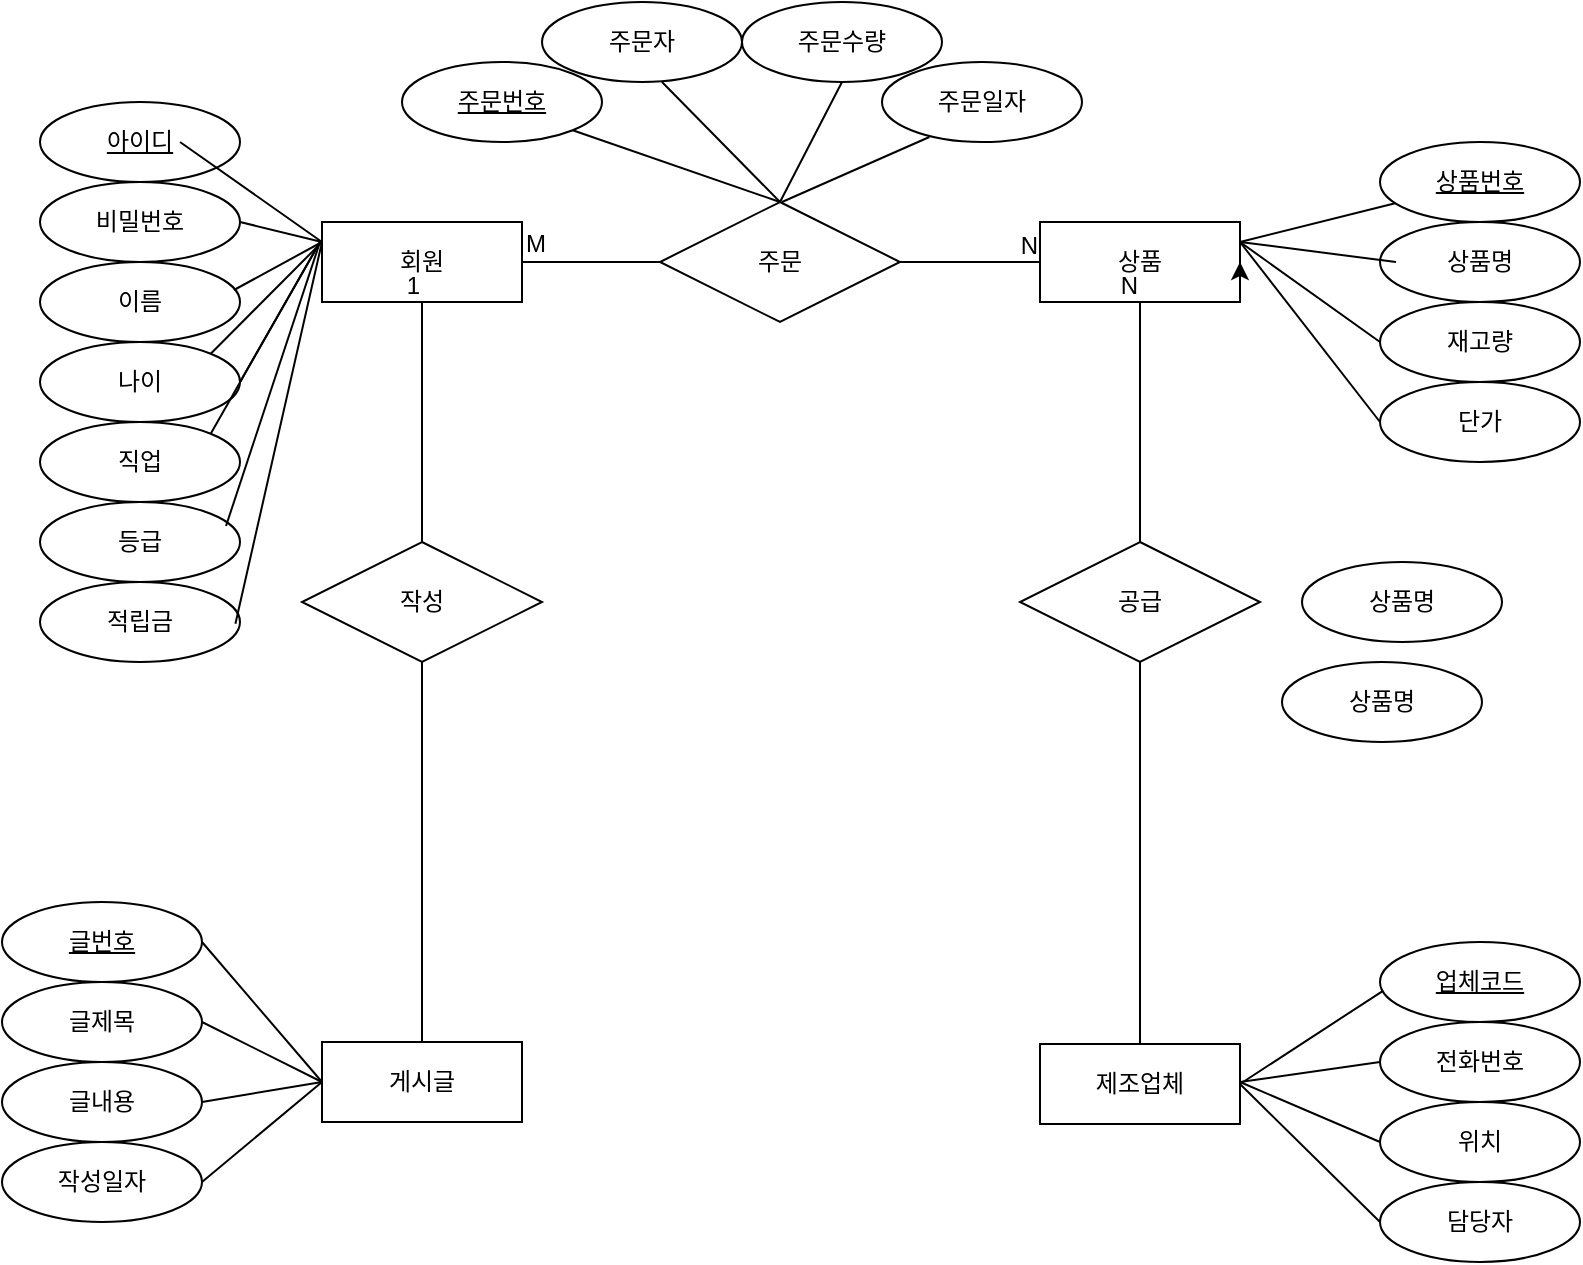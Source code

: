 <mxfile version="23.0.2" type="github" pages="2">
  <diagram name="ERD" id="97ype1f_pI0GPJTApXmA">
    <mxGraphModel dx="1188" dy="1830" grid="1" gridSize="10" guides="1" tooltips="1" connect="1" arrows="1" fold="1" page="1" pageScale="1" pageWidth="827" pageHeight="1169" math="0" shadow="0">
      <root>
        <mxCell id="0" />
        <mxCell id="1" parent="0" />
        <mxCell id="UD8ZDiHIufz1jhvqvWg_-1" value="회원" style="whiteSpace=wrap;html=1;align=center;" vertex="1" parent="1">
          <mxGeometry x="170" y="-10" width="100" height="40" as="geometry" />
        </mxCell>
        <mxCell id="UD8ZDiHIufz1jhvqvWg_-2" value="상품" style="whiteSpace=wrap;html=1;align=center;" vertex="1" parent="1">
          <mxGeometry x="529" y="-10" width="100" height="40" as="geometry" />
        </mxCell>
        <mxCell id="UD8ZDiHIufz1jhvqvWg_-3" value="아이디" style="ellipse;whiteSpace=wrap;html=1;align=center;fontStyle=4;" vertex="1" parent="1">
          <mxGeometry x="29" y="-70" width="100" height="40" as="geometry" />
        </mxCell>
        <mxCell id="UD8ZDiHIufz1jhvqvWg_-4" value="비밀번호" style="ellipse;whiteSpace=wrap;html=1;align=center;" vertex="1" parent="1">
          <mxGeometry x="29" y="-30" width="100" height="40" as="geometry" />
        </mxCell>
        <mxCell id="UD8ZDiHIufz1jhvqvWg_-5" value="이름" style="ellipse;whiteSpace=wrap;html=1;align=center;" vertex="1" parent="1">
          <mxGeometry x="29" y="10" width="100" height="40" as="geometry" />
        </mxCell>
        <mxCell id="UD8ZDiHIufz1jhvqvWg_-6" value="나이" style="ellipse;whiteSpace=wrap;html=1;align=center;" vertex="1" parent="1">
          <mxGeometry x="29" y="50" width="100" height="40" as="geometry" />
        </mxCell>
        <mxCell id="UD8ZDiHIufz1jhvqvWg_-7" value="직업" style="ellipse;whiteSpace=wrap;html=1;align=center;" vertex="1" parent="1">
          <mxGeometry x="29" y="90" width="100" height="40" as="geometry" />
        </mxCell>
        <mxCell id="UD8ZDiHIufz1jhvqvWg_-8" value="등급" style="ellipse;whiteSpace=wrap;html=1;align=center;" vertex="1" parent="1">
          <mxGeometry x="29" y="130" width="100" height="40" as="geometry" />
        </mxCell>
        <mxCell id="UD8ZDiHIufz1jhvqvWg_-9" value="적립금" style="ellipse;whiteSpace=wrap;html=1;align=center;" vertex="1" parent="1">
          <mxGeometry x="29" y="170" width="100" height="40" as="geometry" />
        </mxCell>
        <mxCell id="UD8ZDiHIufz1jhvqvWg_-10" value="상품번호" style="ellipse;whiteSpace=wrap;html=1;align=center;fontStyle=4;" vertex="1" parent="1">
          <mxGeometry x="699" y="-50" width="100" height="40" as="geometry" />
        </mxCell>
        <mxCell id="UD8ZDiHIufz1jhvqvWg_-11" value="상품명" style="ellipse;whiteSpace=wrap;html=1;align=center;" vertex="1" parent="1">
          <mxGeometry x="699" y="-10" width="100" height="40" as="geometry" />
        </mxCell>
        <mxCell id="UD8ZDiHIufz1jhvqvWg_-12" value="재고량" style="ellipse;whiteSpace=wrap;html=1;align=center;" vertex="1" parent="1">
          <mxGeometry x="699" y="30" width="100" height="40" as="geometry" />
        </mxCell>
        <mxCell id="UD8ZDiHIufz1jhvqvWg_-13" value="단가" style="ellipse;whiteSpace=wrap;html=1;align=center;" vertex="1" parent="1">
          <mxGeometry x="699" y="70" width="100" height="40" as="geometry" />
        </mxCell>
        <mxCell id="UD8ZDiHIufz1jhvqvWg_-14" value="" style="endArrow=none;html=1;rounded=0;exitX=1;exitY=0.25;exitDx=0;exitDy=0;" edge="1" parent="1" source="UD8ZDiHIufz1jhvqvWg_-2" target="UD8ZDiHIufz1jhvqvWg_-10">
          <mxGeometry relative="1" as="geometry">
            <mxPoint x="599" y="-20" as="sourcePoint" />
            <mxPoint x="699" y="-40" as="targetPoint" />
          </mxGeometry>
        </mxCell>
        <mxCell id="UD8ZDiHIufz1jhvqvWg_-15" value="" style="endArrow=none;html=1;rounded=0;exitX=1;exitY=0.25;exitDx=0;exitDy=0;" edge="1" parent="1" source="UD8ZDiHIufz1jhvqvWg_-2">
          <mxGeometry relative="1" as="geometry">
            <mxPoint x="629" y="19.5" as="sourcePoint" />
            <mxPoint x="707" y="10" as="targetPoint" />
          </mxGeometry>
        </mxCell>
        <mxCell id="UD8ZDiHIufz1jhvqvWg_-16" value="" style="endArrow=none;html=1;rounded=0;entryX=0;entryY=0.5;entryDx=0;entryDy=0;" edge="1" parent="1" target="UD8ZDiHIufz1jhvqvWg_-12">
          <mxGeometry relative="1" as="geometry">
            <mxPoint x="629" as="sourcePoint" />
            <mxPoint x="717" y="20" as="targetPoint" />
          </mxGeometry>
        </mxCell>
        <mxCell id="UD8ZDiHIufz1jhvqvWg_-17" style="edgeStyle=orthogonalEdgeStyle;rounded=0;orthogonalLoop=1;jettySize=auto;html=1;exitX=1;exitY=0.75;exitDx=0;exitDy=0;entryX=1;entryY=0.5;entryDx=0;entryDy=0;" edge="1" parent="1" source="UD8ZDiHIufz1jhvqvWg_-2" target="UD8ZDiHIufz1jhvqvWg_-2">
          <mxGeometry relative="1" as="geometry" />
        </mxCell>
        <mxCell id="UD8ZDiHIufz1jhvqvWg_-18" value="" style="endArrow=none;html=1;rounded=0;entryX=0;entryY=0.5;entryDx=0;entryDy=0;" edge="1" parent="1" target="UD8ZDiHIufz1jhvqvWg_-13">
          <mxGeometry relative="1" as="geometry">
            <mxPoint x="629" as="sourcePoint" />
            <mxPoint x="709" y="60" as="targetPoint" />
          </mxGeometry>
        </mxCell>
        <mxCell id="UD8ZDiHIufz1jhvqvWg_-19" value="" style="endArrow=none;html=1;rounded=0;entryX=0;entryY=0.25;entryDx=0;entryDy=0;" edge="1" parent="1" target="UD8ZDiHIufz1jhvqvWg_-1">
          <mxGeometry relative="1" as="geometry">
            <mxPoint x="99" y="-50" as="sourcePoint" />
            <mxPoint x="259" y="-50" as="targetPoint" />
          </mxGeometry>
        </mxCell>
        <mxCell id="UD8ZDiHIufz1jhvqvWg_-22" value="" style="endArrow=none;html=1;rounded=0;entryX=0;entryY=0.25;entryDx=0;entryDy=0;exitX=1;exitY=0.5;exitDx=0;exitDy=0;" edge="1" parent="1" source="UD8ZDiHIufz1jhvqvWg_-4" target="UD8ZDiHIufz1jhvqvWg_-1">
          <mxGeometry relative="1" as="geometry">
            <mxPoint x="109" y="-40" as="sourcePoint" />
            <mxPoint x="190" as="targetPoint" />
          </mxGeometry>
        </mxCell>
        <mxCell id="UD8ZDiHIufz1jhvqvWg_-23" value="" style="endArrow=none;html=1;rounded=0;entryX=0;entryY=0.25;entryDx=0;entryDy=0;exitX=0.97;exitY=0.35;exitDx=0;exitDy=0;exitPerimeter=0;" edge="1" parent="1" source="UD8ZDiHIufz1jhvqvWg_-5" target="UD8ZDiHIufz1jhvqvWg_-1">
          <mxGeometry relative="1" as="geometry">
            <mxPoint x="139" as="sourcePoint" />
            <mxPoint x="180" y="10" as="targetPoint" />
          </mxGeometry>
        </mxCell>
        <mxCell id="UD8ZDiHIufz1jhvqvWg_-24" value="" style="endArrow=none;html=1;rounded=0;exitX=1;exitY=0.5;exitDx=0;exitDy=0;" edge="1" parent="1" source="UD8ZDiHIufz1jhvqvWg_-6">
          <mxGeometry relative="1" as="geometry">
            <mxPoint x="136" y="34" as="sourcePoint" />
            <mxPoint x="169" as="targetPoint" />
          </mxGeometry>
        </mxCell>
        <mxCell id="UD8ZDiHIufz1jhvqvWg_-25" value="" style="endArrow=none;html=1;rounded=0;exitX=1;exitY=0;exitDx=0;exitDy=0;" edge="1" parent="1" source="UD8ZDiHIufz1jhvqvWg_-7">
          <mxGeometry relative="1" as="geometry">
            <mxPoint x="139" y="80" as="sourcePoint" />
            <mxPoint x="169" as="targetPoint" />
          </mxGeometry>
        </mxCell>
        <mxCell id="UD8ZDiHIufz1jhvqvWg_-26" value="" style="endArrow=none;html=1;rounded=0;exitX=0.93;exitY=0.3;exitDx=0;exitDy=0;exitPerimeter=0;" edge="1" parent="1" source="UD8ZDiHIufz1jhvqvWg_-8">
          <mxGeometry relative="1" as="geometry">
            <mxPoint x="139" y="120" as="sourcePoint" />
            <mxPoint x="169" as="targetPoint" />
          </mxGeometry>
        </mxCell>
        <mxCell id="UD8ZDiHIufz1jhvqvWg_-27" value="" style="endArrow=none;html=1;rounded=0;entryX=0;entryY=0.25;entryDx=0;entryDy=0;exitX=0.977;exitY=0.522;exitDx=0;exitDy=0;exitPerimeter=0;" edge="1" parent="1" source="UD8ZDiHIufz1jhvqvWg_-9" target="UD8ZDiHIufz1jhvqvWg_-1">
          <mxGeometry relative="1" as="geometry">
            <mxPoint x="139" y="151" as="sourcePoint" />
            <mxPoint x="192" y="41" as="targetPoint" />
          </mxGeometry>
        </mxCell>
        <mxCell id="UD8ZDiHIufz1jhvqvWg_-28" value="제조업체" style="whiteSpace=wrap;html=1;align=center;" vertex="1" parent="1">
          <mxGeometry x="529" y="401" width="100" height="40" as="geometry" />
        </mxCell>
        <mxCell id="UD8ZDiHIufz1jhvqvWg_-29" value="게시글" style="whiteSpace=wrap;html=1;align=center;" vertex="1" parent="1">
          <mxGeometry x="170" y="400" width="100" height="40" as="geometry" />
        </mxCell>
        <mxCell id="UD8ZDiHIufz1jhvqvWg_-30" value="업체코드" style="ellipse;whiteSpace=wrap;html=1;align=center;fontStyle=4;" vertex="1" parent="1">
          <mxGeometry x="699" y="350" width="100" height="40" as="geometry" />
        </mxCell>
        <mxCell id="UD8ZDiHIufz1jhvqvWg_-31" value="전화번호" style="ellipse;whiteSpace=wrap;html=1;align=center;" vertex="1" parent="1">
          <mxGeometry x="699" y="390" width="100" height="40" as="geometry" />
        </mxCell>
        <mxCell id="UD8ZDiHIufz1jhvqvWg_-32" value="위치" style="ellipse;whiteSpace=wrap;html=1;align=center;" vertex="1" parent="1">
          <mxGeometry x="699" y="430" width="100" height="40" as="geometry" />
        </mxCell>
        <mxCell id="UD8ZDiHIufz1jhvqvWg_-35" value="담당자" style="ellipse;whiteSpace=wrap;html=1;align=center;" vertex="1" parent="1">
          <mxGeometry x="699" y="470" width="100" height="40" as="geometry" />
        </mxCell>
        <mxCell id="UD8ZDiHIufz1jhvqvWg_-36" value="글번호" style="ellipse;whiteSpace=wrap;html=1;align=center;fontStyle=4;" vertex="1" parent="1">
          <mxGeometry x="10" y="330" width="100" height="40" as="geometry" />
        </mxCell>
        <mxCell id="UD8ZDiHIufz1jhvqvWg_-37" value="글제목" style="ellipse;whiteSpace=wrap;html=1;align=center;" vertex="1" parent="1">
          <mxGeometry x="10" y="370" width="100" height="40" as="geometry" />
        </mxCell>
        <mxCell id="UD8ZDiHIufz1jhvqvWg_-38" value="글내용" style="ellipse;whiteSpace=wrap;html=1;align=center;" vertex="1" parent="1">
          <mxGeometry x="10" y="410" width="100" height="40" as="geometry" />
        </mxCell>
        <mxCell id="UD8ZDiHIufz1jhvqvWg_-39" value="작성일자" style="ellipse;whiteSpace=wrap;html=1;align=center;" vertex="1" parent="1">
          <mxGeometry x="10" y="450" width="100" height="40" as="geometry" />
        </mxCell>
        <mxCell id="UD8ZDiHIufz1jhvqvWg_-40" value="" style="endArrow=none;html=1;rounded=0;entryX=1;entryY=0.5;entryDx=0;entryDy=0;exitX=0;exitY=0.5;exitDx=0;exitDy=0;" edge="1" parent="1" source="UD8ZDiHIufz1jhvqvWg_-29" target="UD8ZDiHIufz1jhvqvWg_-36">
          <mxGeometry relative="1" as="geometry">
            <mxPoint x="-60" y="420" as="sourcePoint" />
            <mxPoint x="30" y="340" as="targetPoint" />
          </mxGeometry>
        </mxCell>
        <mxCell id="UD8ZDiHIufz1jhvqvWg_-41" value="" style="endArrow=none;html=1;rounded=0;exitX=0;exitY=0.5;exitDx=0;exitDy=0;entryX=1;entryY=0.5;entryDx=0;entryDy=0;" edge="1" parent="1" source="UD8ZDiHIufz1jhvqvWg_-29" target="UD8ZDiHIufz1jhvqvWg_-37">
          <mxGeometry relative="1" as="geometry">
            <mxPoint x="-50" y="420" as="sourcePoint" />
            <mxPoint x="30" y="370" as="targetPoint" />
          </mxGeometry>
        </mxCell>
        <mxCell id="UD8ZDiHIufz1jhvqvWg_-42" value="" style="endArrow=none;html=1;rounded=0;entryX=1;entryY=0.5;entryDx=0;entryDy=0;exitX=0;exitY=0.5;exitDx=0;exitDy=0;" edge="1" parent="1" source="UD8ZDiHIufz1jhvqvWg_-29" target="UD8ZDiHIufz1jhvqvWg_-38">
          <mxGeometry relative="1" as="geometry">
            <mxPoint x="-60" y="420" as="sourcePoint" />
            <mxPoint x="20" y="400" as="targetPoint" />
          </mxGeometry>
        </mxCell>
        <mxCell id="UD8ZDiHIufz1jhvqvWg_-43" value="" style="endArrow=none;html=1;rounded=0;entryX=1;entryY=0.5;entryDx=0;entryDy=0;exitX=0;exitY=0.5;exitDx=0;exitDy=0;" edge="1" parent="1" source="UD8ZDiHIufz1jhvqvWg_-29" target="UD8ZDiHIufz1jhvqvWg_-39">
          <mxGeometry relative="1" as="geometry">
            <mxPoint x="-50" y="440" as="sourcePoint" />
            <mxPoint x="20" y="440" as="targetPoint" />
          </mxGeometry>
        </mxCell>
        <mxCell id="UD8ZDiHIufz1jhvqvWg_-44" value="" style="endArrow=none;html=1;rounded=0;exitX=0.015;exitY=0.61;exitDx=0;exitDy=0;entryX=1;entryY=0.5;entryDx=0;entryDy=0;exitPerimeter=0;" edge="1" parent="1" source="UD8ZDiHIufz1jhvqvWg_-30" target="UD8ZDiHIufz1jhvqvWg_-28">
          <mxGeometry relative="1" as="geometry">
            <mxPoint x="789" y="370.0" as="sourcePoint" />
            <mxPoint x="830" y="416" as="targetPoint" />
          </mxGeometry>
        </mxCell>
        <mxCell id="UD8ZDiHIufz1jhvqvWg_-45" value="" style="endArrow=none;html=1;rounded=0;exitX=0;exitY=0.5;exitDx=0;exitDy=0;" edge="1" parent="1" source="UD8ZDiHIufz1jhvqvWg_-31">
          <mxGeometry relative="1" as="geometry">
            <mxPoint x="789" y="410.0" as="sourcePoint" />
            <mxPoint x="629" y="420" as="targetPoint" />
          </mxGeometry>
        </mxCell>
        <mxCell id="UD8ZDiHIufz1jhvqvWg_-46" value="" style="endArrow=none;html=1;rounded=0;" edge="1" parent="1">
          <mxGeometry relative="1" as="geometry">
            <mxPoint x="699" y="450" as="sourcePoint" />
            <mxPoint x="629" y="420" as="targetPoint" />
          </mxGeometry>
        </mxCell>
        <mxCell id="UD8ZDiHIufz1jhvqvWg_-47" value="" style="endArrow=none;html=1;rounded=0;exitX=0;exitY=0.5;exitDx=0;exitDy=0;entryX=1;entryY=0.5;entryDx=0;entryDy=0;" edge="1" parent="1" source="UD8ZDiHIufz1jhvqvWg_-35" target="UD8ZDiHIufz1jhvqvWg_-28">
          <mxGeometry relative="1" as="geometry">
            <mxPoint x="789" y="490" as="sourcePoint" />
            <mxPoint x="829" y="450" as="targetPoint" />
          </mxGeometry>
        </mxCell>
        <mxCell id="UD8ZDiHIufz1jhvqvWg_-49" value="" style="endArrow=none;html=1;rounded=0;entryX=0;entryY=0.25;entryDx=0;entryDy=0;exitX=1;exitY=0;exitDx=0;exitDy=0;" edge="1" parent="1" source="UD8ZDiHIufz1jhvqvWg_-6" target="UD8ZDiHIufz1jhvqvWg_-1">
          <mxGeometry relative="1" as="geometry">
            <mxPoint x="136" y="34" as="sourcePoint" />
            <mxPoint x="180" y="10" as="targetPoint" />
          </mxGeometry>
        </mxCell>
        <mxCell id="UD8ZDiHIufz1jhvqvWg_-51" value="" style="endArrow=none;html=1;rounded=0;exitX=1;exitY=0.5;exitDx=0;exitDy=0;entryX=0;entryY=0.5;entryDx=0;entryDy=0;" edge="1" parent="1" source="UD8ZDiHIufz1jhvqvWg_-1" target="UD8ZDiHIufz1jhvqvWg_-2">
          <mxGeometry relative="1" as="geometry">
            <mxPoint x="339" y="100" as="sourcePoint" />
            <mxPoint x="499" y="100" as="targetPoint" />
          </mxGeometry>
        </mxCell>
        <mxCell id="UD8ZDiHIufz1jhvqvWg_-52" value="M" style="resizable=0;html=1;whiteSpace=wrap;align=left;verticalAlign=bottom;" connectable="0" vertex="1" parent="UD8ZDiHIufz1jhvqvWg_-51">
          <mxGeometry x="-1" relative="1" as="geometry">
            <mxPoint y="-1" as="offset" />
          </mxGeometry>
        </mxCell>
        <mxCell id="UD8ZDiHIufz1jhvqvWg_-53" value="N" style="resizable=0;html=1;whiteSpace=wrap;align=right;verticalAlign=bottom;" connectable="0" vertex="1" parent="UD8ZDiHIufz1jhvqvWg_-51">
          <mxGeometry x="1" relative="1" as="geometry" />
        </mxCell>
        <mxCell id="UD8ZDiHIufz1jhvqvWg_-50" value="주문" style="shape=rhombus;perimeter=rhombusPerimeter;whiteSpace=wrap;html=1;align=center;" vertex="1" parent="1">
          <mxGeometry x="339" y="-20" width="120" height="60" as="geometry" />
        </mxCell>
        <mxCell id="UD8ZDiHIufz1jhvqvWg_-54" value="" style="endArrow=none;html=1;rounded=0;entryX=0.5;entryY=1;entryDx=0;entryDy=0;exitX=0.5;exitY=0;exitDx=0;exitDy=0;" edge="1" parent="1" source="UD8ZDiHIufz1jhvqvWg_-28" target="UD8ZDiHIufz1jhvqvWg_-2">
          <mxGeometry relative="1" as="geometry">
            <mxPoint x="579" y="330" as="sourcePoint" />
            <mxPoint x="569" y="190" as="targetPoint" />
          </mxGeometry>
        </mxCell>
        <mxCell id="UD8ZDiHIufz1jhvqvWg_-55" value="N" style="resizable=0;html=1;whiteSpace=wrap;align=right;verticalAlign=bottom;" connectable="0" vertex="1" parent="UD8ZDiHIufz1jhvqvWg_-54">
          <mxGeometry x="1" relative="1" as="geometry" />
        </mxCell>
        <mxCell id="UD8ZDiHIufz1jhvqvWg_-57" value="공급" style="shape=rhombus;perimeter=rhombusPerimeter;whiteSpace=wrap;html=1;align=center;" vertex="1" parent="1">
          <mxGeometry x="519" y="150" width="120" height="60" as="geometry" />
        </mxCell>
        <mxCell id="UD8ZDiHIufz1jhvqvWg_-61" value="" style="endArrow=none;html=1;rounded=0;exitX=0.5;exitY=0;exitDx=0;exitDy=0;entryX=0.5;entryY=1;entryDx=0;entryDy=0;" edge="1" parent="1" source="UD8ZDiHIufz1jhvqvWg_-29" target="UD8ZDiHIufz1jhvqvWg_-1">
          <mxGeometry relative="1" as="geometry">
            <mxPoint x="240" y="300" as="sourcePoint" />
            <mxPoint x="400" y="300" as="targetPoint" />
          </mxGeometry>
        </mxCell>
        <mxCell id="UD8ZDiHIufz1jhvqvWg_-62" value="1" style="resizable=0;html=1;whiteSpace=wrap;align=right;verticalAlign=bottom;" connectable="0" vertex="1" parent="UD8ZDiHIufz1jhvqvWg_-61">
          <mxGeometry x="1" relative="1" as="geometry" />
        </mxCell>
        <mxCell id="UD8ZDiHIufz1jhvqvWg_-63" value="작성" style="shape=rhombus;perimeter=rhombusPerimeter;whiteSpace=wrap;html=1;align=center;" vertex="1" parent="1">
          <mxGeometry x="160" y="150" width="120" height="60" as="geometry" />
        </mxCell>
        <mxCell id="UD8ZDiHIufz1jhvqvWg_-66" value="주문번호" style="ellipse;whiteSpace=wrap;html=1;align=center;fontStyle=4;" vertex="1" parent="1">
          <mxGeometry x="210" y="-90" width="100" height="40" as="geometry" />
        </mxCell>
        <mxCell id="UD8ZDiHIufz1jhvqvWg_-67" value="주문자" style="ellipse;whiteSpace=wrap;html=1;align=center;" vertex="1" parent="1">
          <mxGeometry x="280" y="-120" width="100" height="40" as="geometry" />
        </mxCell>
        <mxCell id="UD8ZDiHIufz1jhvqvWg_-68" value="주문일자" style="ellipse;whiteSpace=wrap;html=1;align=center;" vertex="1" parent="1">
          <mxGeometry x="450" y="-90" width="100" height="40" as="geometry" />
        </mxCell>
        <mxCell id="UD8ZDiHIufz1jhvqvWg_-69" value="주문수량" style="ellipse;whiteSpace=wrap;html=1;align=center;" vertex="1" parent="1">
          <mxGeometry x="380" y="-120" width="100" height="40" as="geometry" />
        </mxCell>
        <mxCell id="UD8ZDiHIufz1jhvqvWg_-70" value="" style="endArrow=none;html=1;rounded=0;exitX=1;exitY=1;exitDx=0;exitDy=0;entryX=0.5;entryY=0;entryDx=0;entryDy=0;" edge="1" parent="1" source="UD8ZDiHIufz1jhvqvWg_-66" target="UD8ZDiHIufz1jhvqvWg_-50">
          <mxGeometry relative="1" as="geometry">
            <mxPoint x="290" y="-51" as="sourcePoint" />
            <mxPoint x="368" y="-70" as="targetPoint" />
          </mxGeometry>
        </mxCell>
        <mxCell id="UD8ZDiHIufz1jhvqvWg_-71" value="" style="endArrow=none;html=1;rounded=0;entryX=0.5;entryY=0;entryDx=0;entryDy=0;" edge="1" parent="1" target="UD8ZDiHIufz1jhvqvWg_-50">
          <mxGeometry relative="1" as="geometry">
            <mxPoint x="340" y="-80" as="sourcePoint" />
            <mxPoint x="414" y="-29" as="targetPoint" />
          </mxGeometry>
        </mxCell>
        <mxCell id="UD8ZDiHIufz1jhvqvWg_-72" value="" style="endArrow=none;html=1;rounded=0;entryX=0.5;entryY=0;entryDx=0;entryDy=0;exitX=0.5;exitY=1;exitDx=0;exitDy=0;" edge="1" parent="1" source="UD8ZDiHIufz1jhvqvWg_-69" target="UD8ZDiHIufz1jhvqvWg_-50">
          <mxGeometry relative="1" as="geometry">
            <mxPoint x="350" y="-70" as="sourcePoint" />
            <mxPoint x="409" y="-10" as="targetPoint" />
          </mxGeometry>
        </mxCell>
        <mxCell id="UD8ZDiHIufz1jhvqvWg_-73" value="" style="endArrow=none;html=1;rounded=0;exitX=0.237;exitY=0.938;exitDx=0;exitDy=0;exitPerimeter=0;" edge="1" parent="1" source="UD8ZDiHIufz1jhvqvWg_-68">
          <mxGeometry relative="1" as="geometry">
            <mxPoint x="305" y="-46" as="sourcePoint" />
            <mxPoint x="400" y="-20" as="targetPoint" />
          </mxGeometry>
        </mxCell>
        <mxCell id="UD8ZDiHIufz1jhvqvWg_-74" value="상품명" style="ellipse;whiteSpace=wrap;html=1;align=center;" vertex="1" parent="1">
          <mxGeometry x="660" y="160" width="100" height="40" as="geometry" />
        </mxCell>
        <mxCell id="UD8ZDiHIufz1jhvqvWg_-77" value="상품명" style="ellipse;whiteSpace=wrap;html=1;align=center;" vertex="1" parent="1">
          <mxGeometry x="650" y="210" width="100" height="40" as="geometry" />
        </mxCell>
      </root>
    </mxGraphModel>
  </diagram>
  <diagram id="qhC27mh4ZzwOWfG_0nBT" name="페이지-2">
    <mxGraphModel dx="1426" dy="793" grid="1" gridSize="10" guides="1" tooltips="1" connect="1" arrows="1" fold="1" page="1" pageScale="1" pageWidth="827" pageHeight="1169" math="0" shadow="0">
      <root>
        <mxCell id="0" />
        <mxCell id="1" parent="0" />
      </root>
    </mxGraphModel>
  </diagram>
</mxfile>
